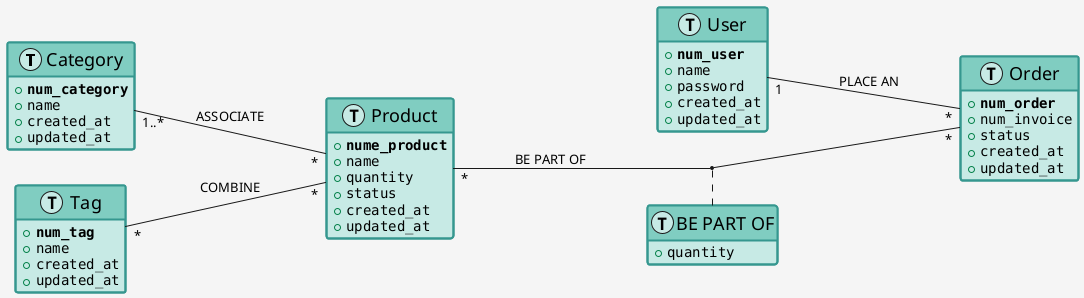 ' Generated by Mocodo 4.1.2

@startuml "MCD"

!define Table(x) class "x" << (T,#c7eae5) >>
!define pk(x) <b>x</b>
hide methods
left to right direction
skinparam groupInheritance 2
skinparam lineThickness 2
skinparam lineColor #bf812d
skinparam backgroundColor #f5f5f5
skinparam classAttributeFontColor #000000
skinparam classAttributeFontName Monospaced
skinparam classAttributeFontSize 14
skinparam classBackgroundColor #c7eae5
skinparam classBorderColor #35978f
skinparam classBorderThickness 2
skinparam classFontColor #000000
skinparam classFontName Arial
skinparam classFontSize 18
skinparam classHeaderBackgroundColor #80cdc1

"Category" "1..*" --- "*" "Product": "ASSOCIATE"

Table("Product") {
    {field} + pk(nume_product)
    {field} + name
    {field} + quantity
    {field} + status
    {field} + created_at
    {field} + updated_at
}

"Product" "*" --- "*" "Order": "BE PART OF"
("Product", "Order") .. "BE PART OF"
Table("BE PART OF") {
    {field} + quantity
}

Table("Order") {
    {field} + pk(num_order)
    {field} + num_invoice
    {field} + status
    {field} + created_at
    {field} + updated_at
}

Table("Category") {
    {field} + pk(num_category)
    {field} + name
    {field} + created_at
    {field} + updated_at
}

"Tag" "*" --- "*" "Product": "COMBINE"

Table("Tag") {
    {field} + pk(num_tag)
    {field} + name
    {field} + created_at
    {field} + updated_at
}

"User" "1" --- "*" "Order": "PLACE AN"

Table("User") {
    {field} + pk(num_user)
    {field} + name
    {field} + password
    {field} + created_at
    {field} + updated_at
}

@enduml
